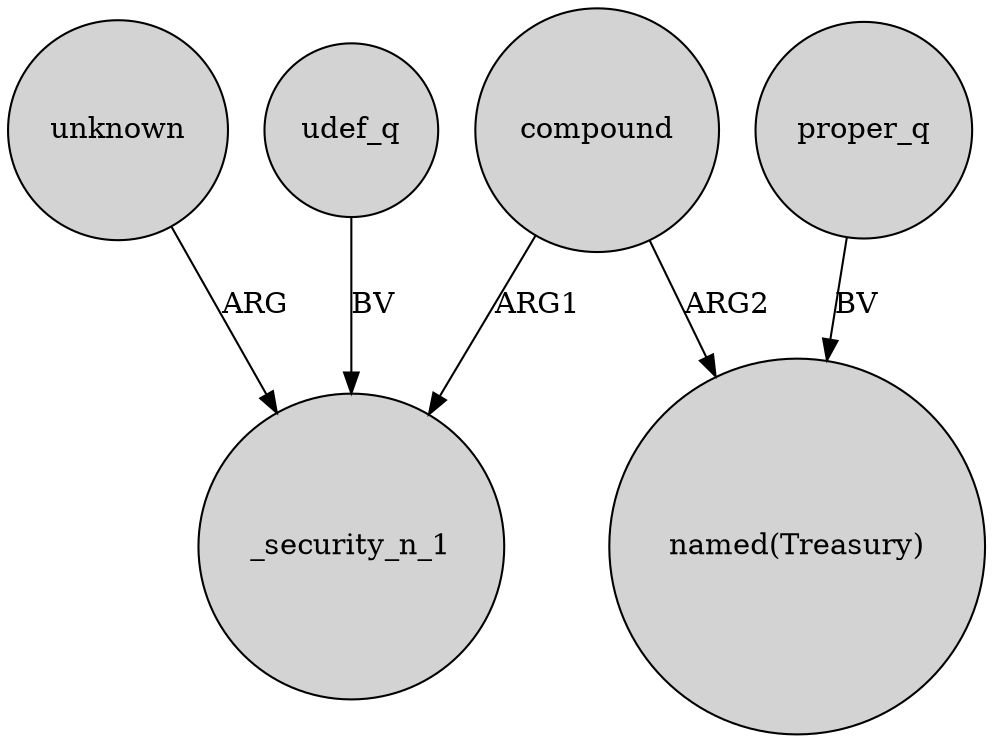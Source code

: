 digraph {
	node [shape=circle style=filled]
	unknown -> _security_n_1 [label=ARG]
	compound -> "named(Treasury)" [label=ARG2]
	compound -> _security_n_1 [label=ARG1]
	proper_q -> "named(Treasury)" [label=BV]
	udef_q -> _security_n_1 [label=BV]
}
